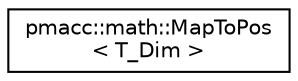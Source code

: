 digraph "Graphical Class Hierarchy"
{
 // LATEX_PDF_SIZE
  edge [fontname="Helvetica",fontsize="10",labelfontname="Helvetica",labelfontsize="10"];
  node [fontname="Helvetica",fontsize="10",shape=record];
  rankdir="LR";
  Node0 [label="pmacc::math::MapToPos\l\< T_Dim \>",height=0.2,width=0.4,color="black", fillcolor="white", style="filled",URL="$structpmacc_1_1math_1_1_map_to_pos.html",tooltip="Map a runtime linear index to a N dimensional position."];
}
